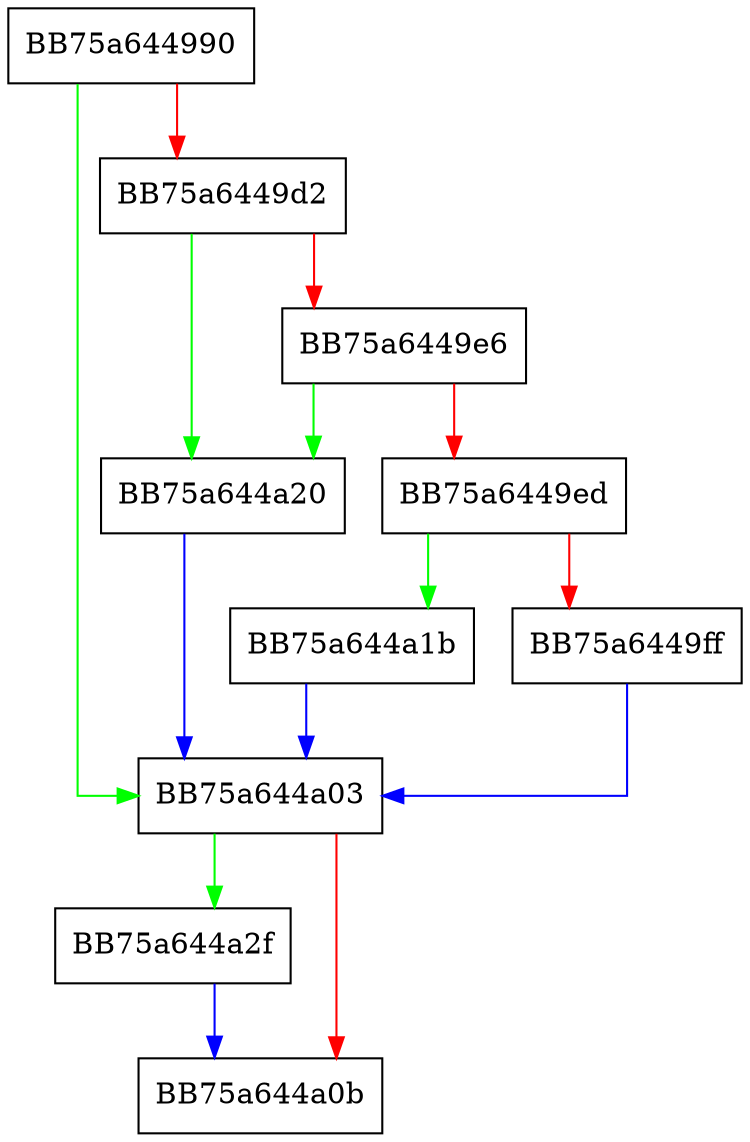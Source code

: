 digraph GetMethodLoadAddress {
  node [shape="box"];
  graph [splines=ortho];
  BB75a644990 -> BB75a644a03 [color="green"];
  BB75a644990 -> BB75a6449d2 [color="red"];
  BB75a6449d2 -> BB75a644a20 [color="green"];
  BB75a6449d2 -> BB75a6449e6 [color="red"];
  BB75a6449e6 -> BB75a644a20 [color="green"];
  BB75a6449e6 -> BB75a6449ed [color="red"];
  BB75a6449ed -> BB75a644a1b [color="green"];
  BB75a6449ed -> BB75a6449ff [color="red"];
  BB75a6449ff -> BB75a644a03 [color="blue"];
  BB75a644a03 -> BB75a644a2f [color="green"];
  BB75a644a03 -> BB75a644a0b [color="red"];
  BB75a644a1b -> BB75a644a03 [color="blue"];
  BB75a644a20 -> BB75a644a03 [color="blue"];
  BB75a644a2f -> BB75a644a0b [color="blue"];
}